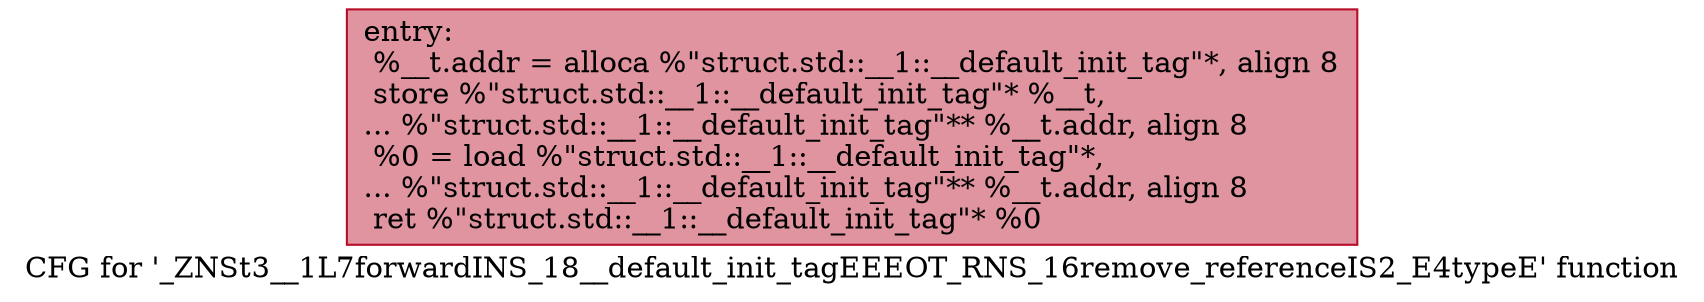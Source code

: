 digraph "CFG for '_ZNSt3__1L7forwardINS_18__default_init_tagEEEOT_RNS_16remove_referenceIS2_E4typeE' function" {
	label="CFG for '_ZNSt3__1L7forwardINS_18__default_init_tagEEEOT_RNS_16remove_referenceIS2_E4typeE' function";

	Node0x600003e7c8c0 [shape=record,color="#b70d28ff", style=filled, fillcolor="#b70d2870",label="{entry:\l  %__t.addr = alloca %\"struct.std::__1::__default_init_tag\"*, align 8\l  store %\"struct.std::__1::__default_init_tag\"* %__t,\l... %\"struct.std::__1::__default_init_tag\"** %__t.addr, align 8\l  %0 = load %\"struct.std::__1::__default_init_tag\"*,\l... %\"struct.std::__1::__default_init_tag\"** %__t.addr, align 8\l  ret %\"struct.std::__1::__default_init_tag\"* %0\l}"];
}
